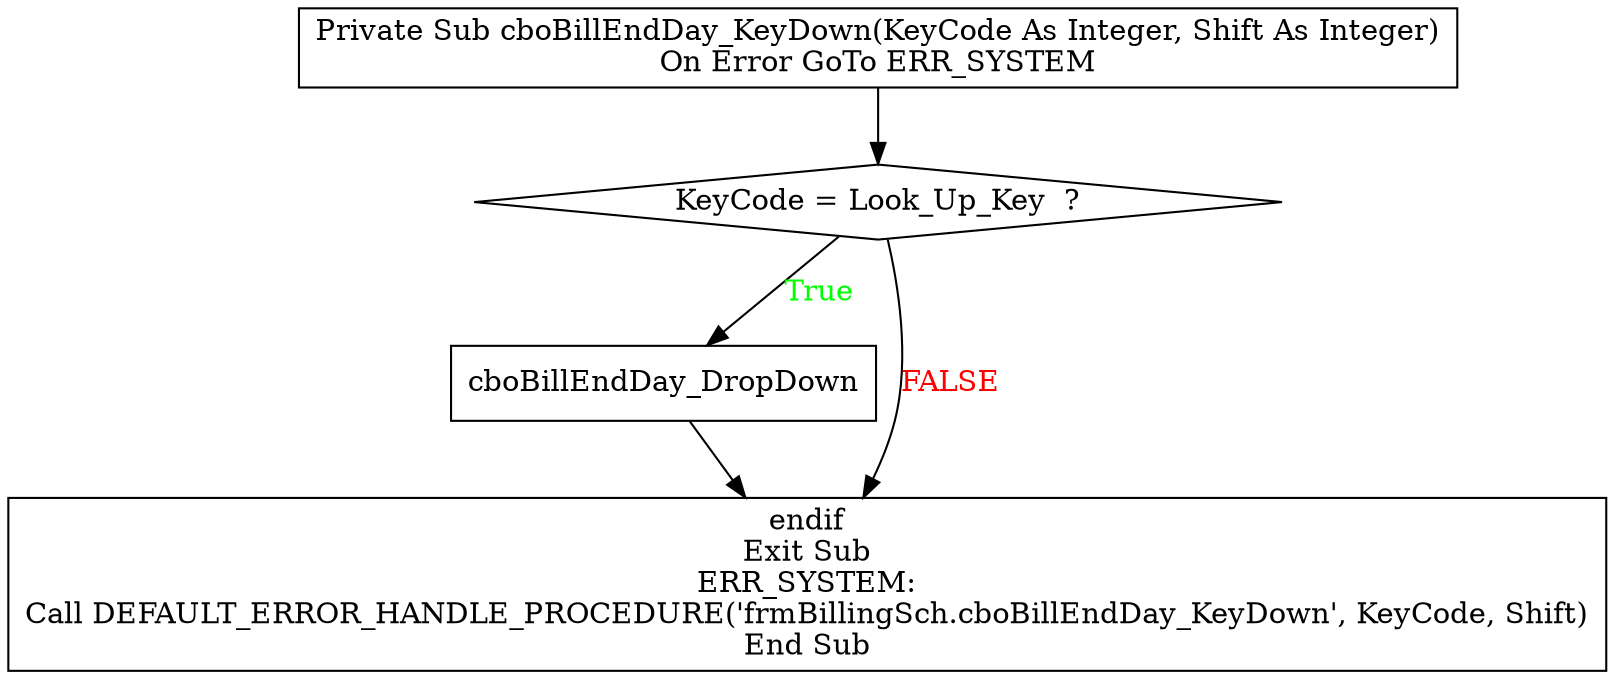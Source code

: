 digraph G{
Node_1 [ label ="Private Sub cboBillEndDay_KeyDown(KeyCode As Integer, Shift As Integer)\nOn Error GoTo ERR_SYSTEM",shape="box"];
Node_2 [ label ="KeyCode = Look_Up_Key  ?",shape="diamond"];
Node_3 [ label ="cboBillEndDay_DropDown",shape="box"];
Node_4 [ label ="endif\nExit Sub\nERR_SYSTEM:\nCall DEFAULT_ERROR_HANDLE_PROCEDURE('frmBillingSch.cboBillEndDay_KeyDown', KeyCode, Shift)\nEnd Sub",shape="box"];
Node_2 -> Node_3 [label="True",fontcolor="GREEN"];
Node_1 -> Node_2;
Node_2 -> Node_4 [label="FALSE",fontcolor="RED"];
Node_3 -> Node_4;
}
